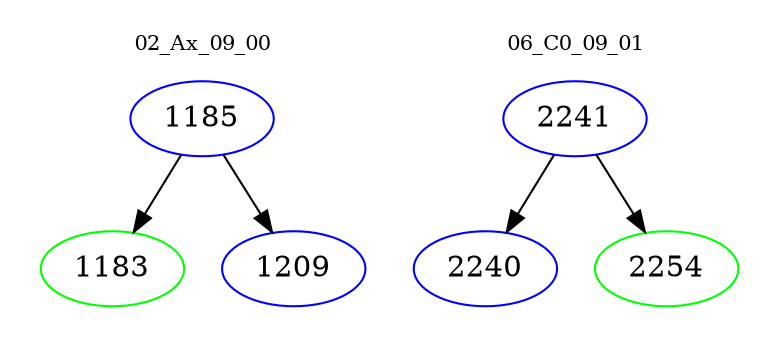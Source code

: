 digraph{
subgraph cluster_0 {
color = white
label = "02_Ax_09_00";
fontsize=10;
T0_1185 [label="1185", color="blue"]
T0_1185 -> T0_1183 [color="black"]
T0_1183 [label="1183", color="green"]
T0_1185 -> T0_1209 [color="black"]
T0_1209 [label="1209", color="blue"]
}
subgraph cluster_1 {
color = white
label = "06_C0_09_01";
fontsize=10;
T1_2241 [label="2241", color="blue"]
T1_2241 -> T1_2240 [color="black"]
T1_2240 [label="2240", color="blue"]
T1_2241 -> T1_2254 [color="black"]
T1_2254 [label="2254", color="green"]
}
}
